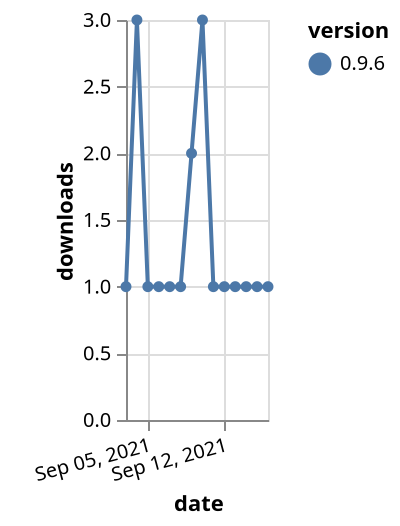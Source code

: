 {"$schema": "https://vega.github.io/schema/vega-lite/v5.json", "description": "A simple bar chart with embedded data.", "data": {"values": [{"date": "2021-09-03", "total": 181, "delta": 1, "version": "0.9.6"}, {"date": "2021-09-04", "total": 184, "delta": 3, "version": "0.9.6"}, {"date": "2021-09-05", "total": 185, "delta": 1, "version": "0.9.6"}, {"date": "2021-09-06", "total": 186, "delta": 1, "version": "0.9.6"}, {"date": "2021-09-07", "total": 187, "delta": 1, "version": "0.9.6"}, {"date": "2021-09-08", "total": 188, "delta": 1, "version": "0.9.6"}, {"date": "2021-09-09", "total": 190, "delta": 2, "version": "0.9.6"}, {"date": "2021-09-10", "total": 193, "delta": 3, "version": "0.9.6"}, {"date": "2021-09-11", "total": 194, "delta": 1, "version": "0.9.6"}, {"date": "2021-09-12", "total": 195, "delta": 1, "version": "0.9.6"}, {"date": "2021-09-13", "total": 196, "delta": 1, "version": "0.9.6"}, {"date": "2021-09-14", "total": 197, "delta": 1, "version": "0.9.6"}, {"date": "2021-09-15", "total": 198, "delta": 1, "version": "0.9.6"}, {"date": "2021-09-16", "total": 199, "delta": 1, "version": "0.9.6"}]}, "width": "container", "mark": {"type": "line", "point": {"filled": true}}, "encoding": {"x": {"field": "date", "type": "temporal", "timeUnit": "yearmonthdate", "title": "date", "axis": {"labelAngle": -15}}, "y": {"field": "delta", "type": "quantitative", "title": "downloads"}, "color": {"field": "version", "type": "nominal"}, "tooltip": {"field": "delta"}}}